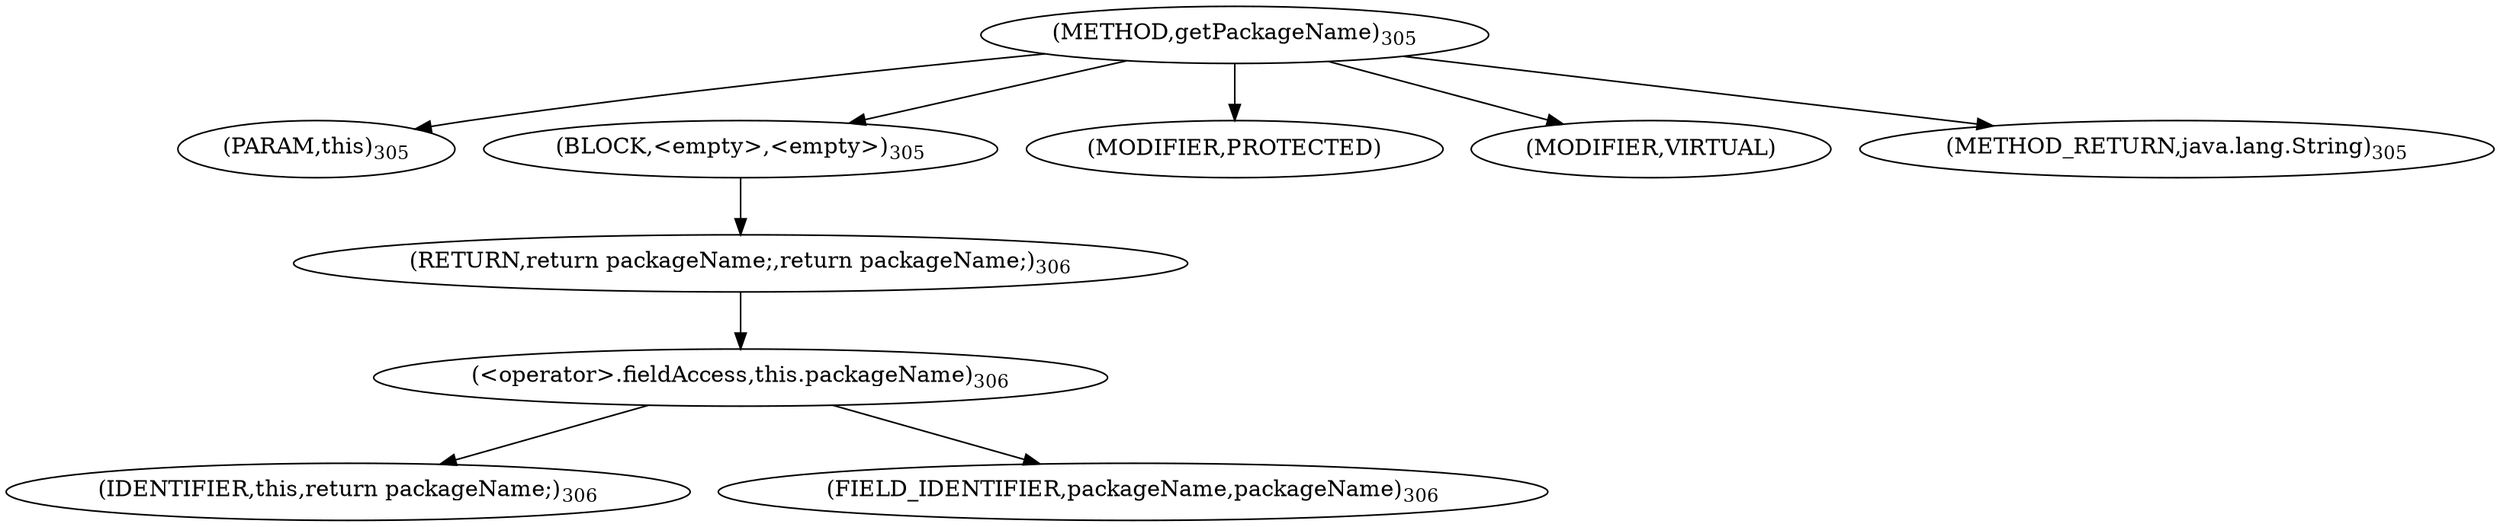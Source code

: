 digraph "getPackageName" {  
"470" [label = <(METHOD,getPackageName)<SUB>305</SUB>> ]
"471" [label = <(PARAM,this)<SUB>305</SUB>> ]
"472" [label = <(BLOCK,&lt;empty&gt;,&lt;empty&gt;)<SUB>305</SUB>> ]
"473" [label = <(RETURN,return packageName;,return packageName;)<SUB>306</SUB>> ]
"474" [label = <(&lt;operator&gt;.fieldAccess,this.packageName)<SUB>306</SUB>> ]
"475" [label = <(IDENTIFIER,this,return packageName;)<SUB>306</SUB>> ]
"476" [label = <(FIELD_IDENTIFIER,packageName,packageName)<SUB>306</SUB>> ]
"477" [label = <(MODIFIER,PROTECTED)> ]
"478" [label = <(MODIFIER,VIRTUAL)> ]
"479" [label = <(METHOD_RETURN,java.lang.String)<SUB>305</SUB>> ]
  "470" -> "471" 
  "470" -> "472" 
  "470" -> "477" 
  "470" -> "478" 
  "470" -> "479" 
  "472" -> "473" 
  "473" -> "474" 
  "474" -> "475" 
  "474" -> "476" 
}
